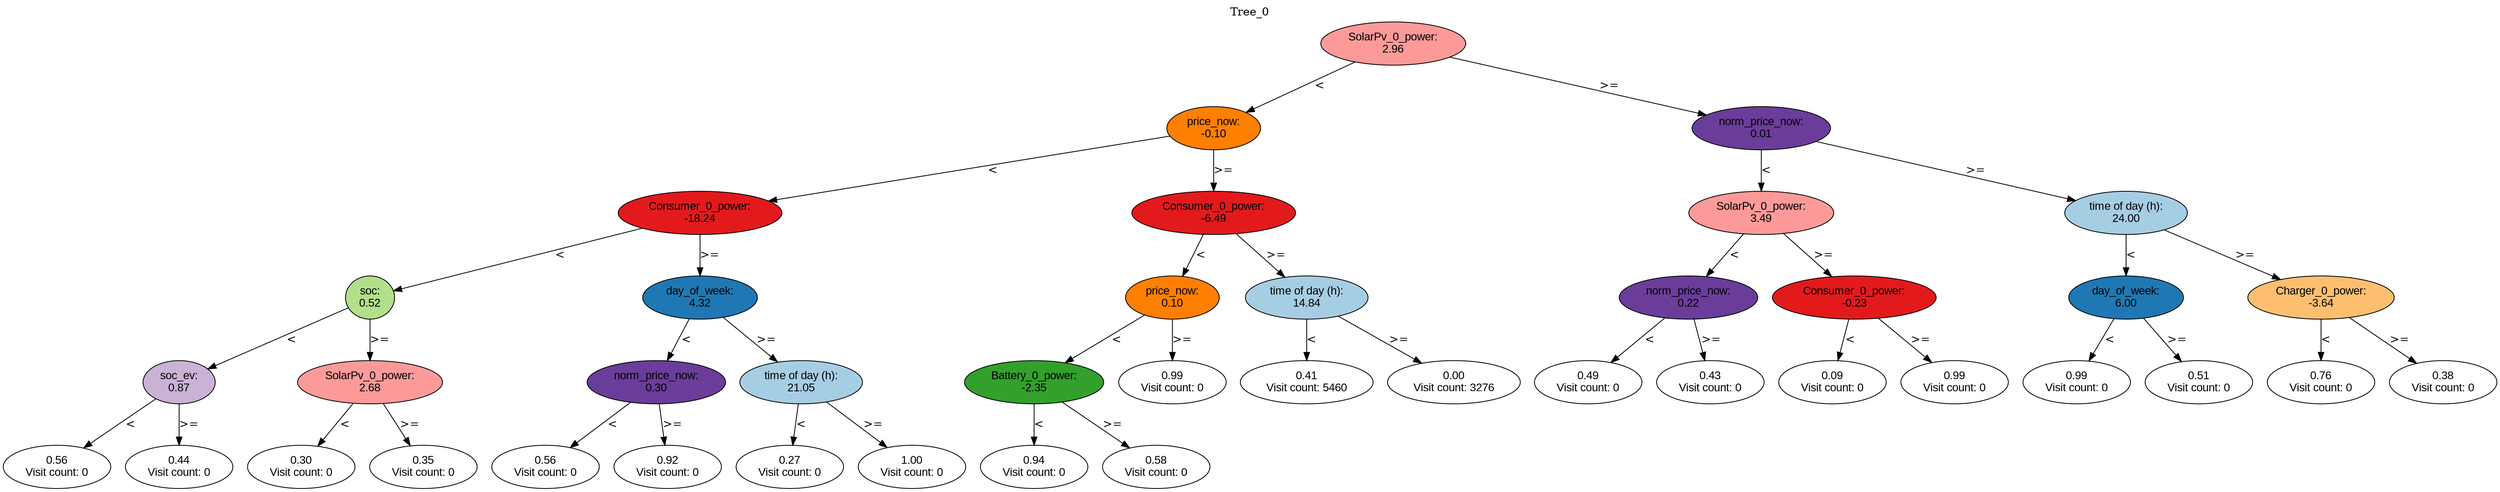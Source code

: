 digraph BST {
    node [fontname="Arial" style=filled colorscheme=paired12];
    0 [ label = "SolarPv_0_power:
2.96" fillcolor=5];
    1 [ label = "price_now:
-0.10" fillcolor=8];
    2 [ label = "Consumer_0_power:
-18.24" fillcolor=6];
    3 [ label = "soc:
0.52" fillcolor=3];
    4 [ label = "soc_ev:
0.87" fillcolor=9];
    5 [ label = "0.56
Visit count: 0" fillcolor=white];
    6 [ label = "0.44
Visit count: 0" fillcolor=white];
    7 [ label = "SolarPv_0_power:
2.68" fillcolor=5];
    8 [ label = "0.30
Visit count: 0" fillcolor=white];
    9 [ label = "0.35
Visit count: 0" fillcolor=white];
    10 [ label = "day_of_week:
4.32" fillcolor=2];
    11 [ label = "norm_price_now:
0.30" fillcolor=10];
    12 [ label = "0.56
Visit count: 0" fillcolor=white];
    13 [ label = "0.92
Visit count: 0" fillcolor=white];
    14 [ label = "time of day (h):
21.05" fillcolor=1];
    15 [ label = "0.27
Visit count: 0" fillcolor=white];
    16 [ label = "1.00
Visit count: 0" fillcolor=white];
    17 [ label = "Consumer_0_power:
-6.49" fillcolor=6];
    18 [ label = "price_now:
0.10" fillcolor=8];
    19 [ label = "Battery_0_power:
-2.35" fillcolor=4];
    20 [ label = "0.94
Visit count: 0" fillcolor=white];
    21 [ label = "0.58
Visit count: 0" fillcolor=white];
    22 [ label = "0.99
Visit count: 0" fillcolor=white];
    23 [ label = "time of day (h):
14.84" fillcolor=1];
    24 [ label = "0.41
Visit count: 5460" fillcolor=white];
    25 [ label = "0.00
Visit count: 3276" fillcolor=white];
    26 [ label = "norm_price_now:
0.01" fillcolor=10];
    27 [ label = "SolarPv_0_power:
3.49" fillcolor=5];
    28 [ label = "norm_price_now:
0.22" fillcolor=10];
    29 [ label = "0.49
Visit count: 0" fillcolor=white];
    30 [ label = "0.43
Visit count: 0" fillcolor=white];
    31 [ label = "Consumer_0_power:
-0.23" fillcolor=6];
    32 [ label = "0.09
Visit count: 0" fillcolor=white];
    33 [ label = "0.99
Visit count: 0" fillcolor=white];
    34 [ label = "time of day (h):
24.00" fillcolor=1];
    35 [ label = "day_of_week:
6.00" fillcolor=2];
    36 [ label = "0.99
Visit count: 0" fillcolor=white];
    37 [ label = "0.51
Visit count: 0" fillcolor=white];
    38 [ label = "Charger_0_power:
-3.64" fillcolor=7];
    39 [ label = "0.76
Visit count: 0" fillcolor=white];
    40 [ label = "0.38
Visit count: 0" fillcolor=white];

    0  -> 1[ label = "<"];
    0  -> 26[ label = ">="];
    1  -> 2[ label = "<"];
    1  -> 17[ label = ">="];
    2  -> 3[ label = "<"];
    2  -> 10[ label = ">="];
    3  -> 4[ label = "<"];
    3  -> 7[ label = ">="];
    4  -> 5[ label = "<"];
    4  -> 6[ label = ">="];
    7  -> 8[ label = "<"];
    7  -> 9[ label = ">="];
    10  -> 11[ label = "<"];
    10  -> 14[ label = ">="];
    11  -> 12[ label = "<"];
    11  -> 13[ label = ">="];
    14  -> 15[ label = "<"];
    14  -> 16[ label = ">="];
    17  -> 18[ label = "<"];
    17  -> 23[ label = ">="];
    18  -> 19[ label = "<"];
    18  -> 22[ label = ">="];
    19  -> 20[ label = "<"];
    19  -> 21[ label = ">="];
    23  -> 24[ label = "<"];
    23  -> 25[ label = ">="];
    26  -> 27[ label = "<"];
    26  -> 34[ label = ">="];
    27  -> 28[ label = "<"];
    27  -> 31[ label = ">="];
    28  -> 29[ label = "<"];
    28  -> 30[ label = ">="];
    31  -> 32[ label = "<"];
    31  -> 33[ label = ">="];
    34  -> 35[ label = "<"];
    34  -> 38[ label = ">="];
    35  -> 36[ label = "<"];
    35  -> 37[ label = ">="];
    38  -> 39[ label = "<"];
    38  -> 40[ label = ">="];

    labelloc="t";
    label="Tree_0";
}